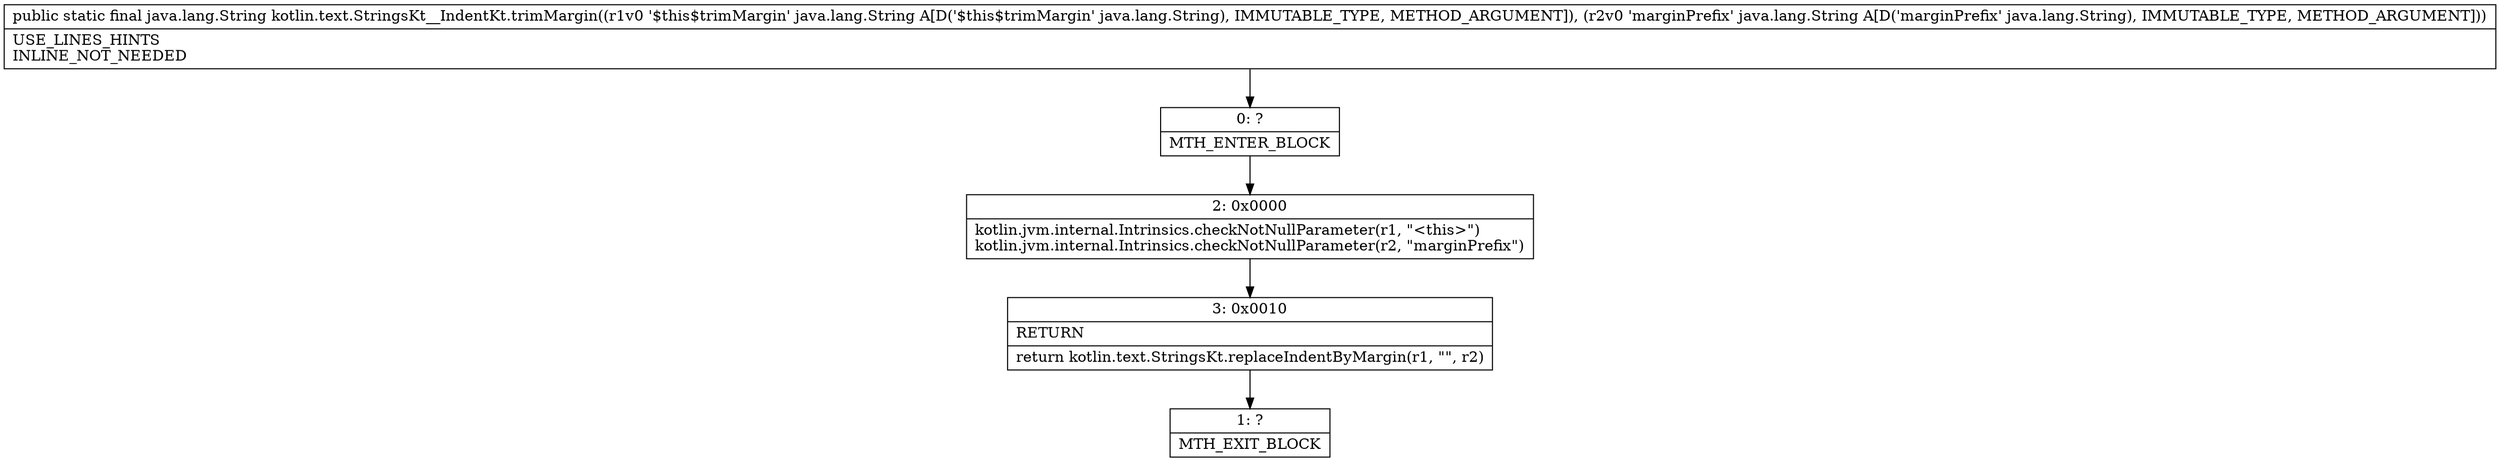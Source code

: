 digraph "CFG forkotlin.text.StringsKt__IndentKt.trimMargin(Ljava\/lang\/String;Ljava\/lang\/String;)Ljava\/lang\/String;" {
Node_0 [shape=record,label="{0\:\ ?|MTH_ENTER_BLOCK\l}"];
Node_2 [shape=record,label="{2\:\ 0x0000|kotlin.jvm.internal.Intrinsics.checkNotNullParameter(r1, \"\<this\>\")\lkotlin.jvm.internal.Intrinsics.checkNotNullParameter(r2, \"marginPrefix\")\l}"];
Node_3 [shape=record,label="{3\:\ 0x0010|RETURN\l|return kotlin.text.StringsKt.replaceIndentByMargin(r1, \"\", r2)\l}"];
Node_1 [shape=record,label="{1\:\ ?|MTH_EXIT_BLOCK\l}"];
MethodNode[shape=record,label="{public static final java.lang.String kotlin.text.StringsKt__IndentKt.trimMargin((r1v0 '$this$trimMargin' java.lang.String A[D('$this$trimMargin' java.lang.String), IMMUTABLE_TYPE, METHOD_ARGUMENT]), (r2v0 'marginPrefix' java.lang.String A[D('marginPrefix' java.lang.String), IMMUTABLE_TYPE, METHOD_ARGUMENT]))  | USE_LINES_HINTS\lINLINE_NOT_NEEDED\l}"];
MethodNode -> Node_0;Node_0 -> Node_2;
Node_2 -> Node_3;
Node_3 -> Node_1;
}

